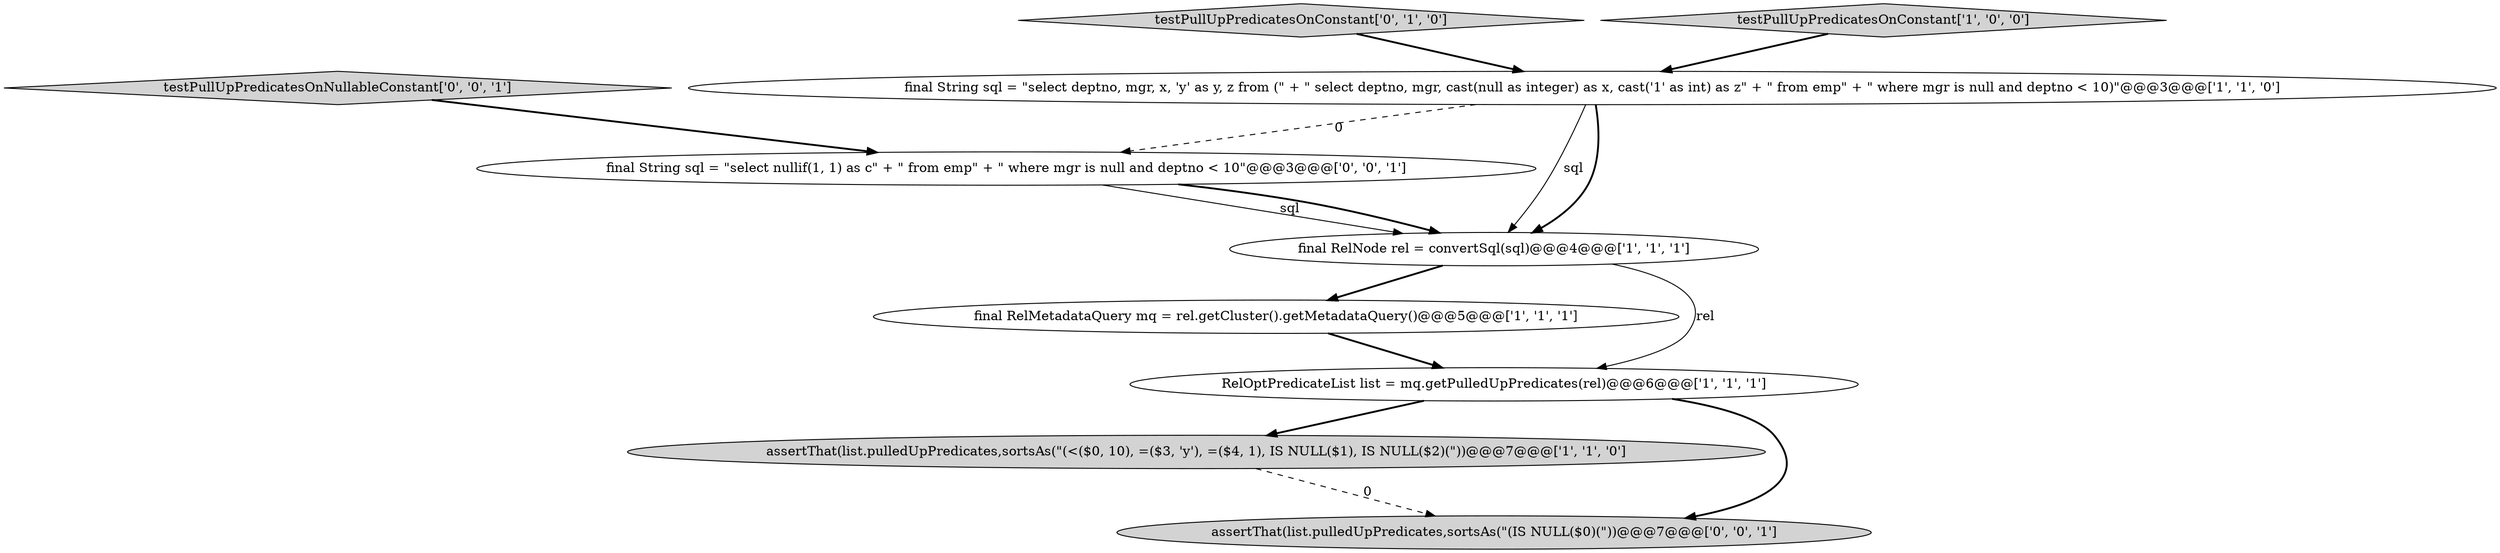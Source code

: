 digraph {
0 [style = filled, label = "assertThat(list.pulledUpPredicates,sortsAs(\"(<($0, 10), =($3, 'y'), =($4, 1), IS NULL($1), IS NULL($2)(\"))@@@7@@@['1', '1', '0']", fillcolor = lightgray, shape = ellipse image = "AAA0AAABBB1BBB"];
3 [style = filled, label = "final RelNode rel = convertSql(sql)@@@4@@@['1', '1', '1']", fillcolor = white, shape = ellipse image = "AAA0AAABBB1BBB"];
6 [style = filled, label = "testPullUpPredicatesOnConstant['0', '1', '0']", fillcolor = lightgray, shape = diamond image = "AAA0AAABBB2BBB"];
9 [style = filled, label = "testPullUpPredicatesOnNullableConstant['0', '0', '1']", fillcolor = lightgray, shape = diamond image = "AAA0AAABBB3BBB"];
4 [style = filled, label = "final RelMetadataQuery mq = rel.getCluster().getMetadataQuery()@@@5@@@['1', '1', '1']", fillcolor = white, shape = ellipse image = "AAA0AAABBB1BBB"];
7 [style = filled, label = "final String sql = \"select nullif(1, 1) as c\" + \" from emp\" + \" where mgr is null and deptno < 10\"@@@3@@@['0', '0', '1']", fillcolor = white, shape = ellipse image = "AAA0AAABBB3BBB"];
5 [style = filled, label = "testPullUpPredicatesOnConstant['1', '0', '0']", fillcolor = lightgray, shape = diamond image = "AAA0AAABBB1BBB"];
1 [style = filled, label = "RelOptPredicateList list = mq.getPulledUpPredicates(rel)@@@6@@@['1', '1', '1']", fillcolor = white, shape = ellipse image = "AAA0AAABBB1BBB"];
2 [style = filled, label = "final String sql = \"select deptno, mgr, x, 'y' as y, z from (\" + \" select deptno, mgr, cast(null as integer) as x, cast('1' as int) as z\" + \" from emp\" + \" where mgr is null and deptno < 10)\"@@@3@@@['1', '1', '0']", fillcolor = white, shape = ellipse image = "AAA0AAABBB1BBB"];
8 [style = filled, label = "assertThat(list.pulledUpPredicates,sortsAs(\"(IS NULL($0)(\"))@@@7@@@['0', '0', '1']", fillcolor = lightgray, shape = ellipse image = "AAA0AAABBB3BBB"];
0->8 [style = dashed, label="0"];
5->2 [style = bold, label=""];
4->1 [style = bold, label=""];
1->0 [style = bold, label=""];
1->8 [style = bold, label=""];
3->1 [style = solid, label="rel"];
7->3 [style = solid, label="sql"];
9->7 [style = bold, label=""];
2->7 [style = dashed, label="0"];
3->4 [style = bold, label=""];
7->3 [style = bold, label=""];
2->3 [style = solid, label="sql"];
2->3 [style = bold, label=""];
6->2 [style = bold, label=""];
}
